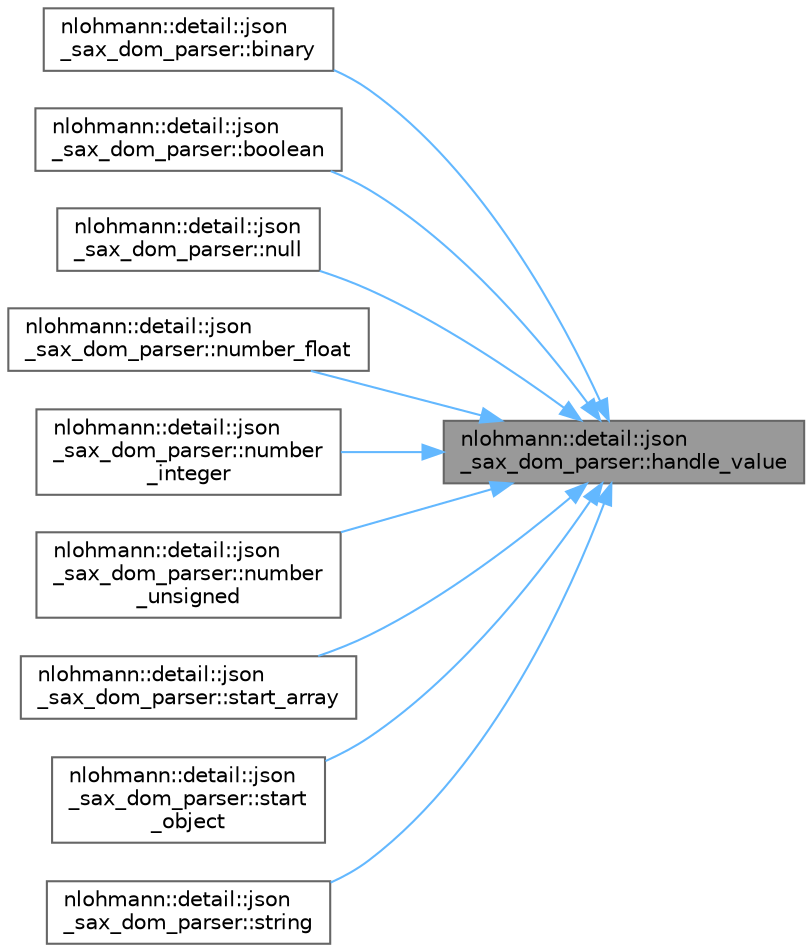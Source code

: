 digraph "nlohmann::detail::json_sax_dom_parser::handle_value"
{
 // LATEX_PDF_SIZE
  bgcolor="transparent";
  edge [fontname=Helvetica,fontsize=10,labelfontname=Helvetica,labelfontsize=10];
  node [fontname=Helvetica,fontsize=10,shape=box,height=0.2,width=0.4];
  rankdir="RL";
  Node1 [label="nlohmann::detail::json\l_sax_dom_parser::handle_value",height=0.2,width=0.4,color="gray40", fillcolor="grey60", style="filled", fontcolor="black",tooltip=" "];
  Node1 -> Node2 [dir="back",color="steelblue1",style="solid"];
  Node2 [label="nlohmann::detail::json\l_sax_dom_parser::binary",height=0.2,width=0.4,color="grey40", fillcolor="white", style="filled",URL="$a01967.html#acc05c450d515f0f95c37401bf23c8db3",tooltip=" "];
  Node1 -> Node3 [dir="back",color="steelblue1",style="solid"];
  Node3 [label="nlohmann::detail::json\l_sax_dom_parser::boolean",height=0.2,width=0.4,color="grey40", fillcolor="white", style="filled",URL="$a01967.html#a476c4634b93546a1a555725e551c2b33",tooltip=" "];
  Node1 -> Node4 [dir="back",color="steelblue1",style="solid"];
  Node4 [label="nlohmann::detail::json\l_sax_dom_parser::null",height=0.2,width=0.4,color="grey40", fillcolor="white", style="filled",URL="$a01967.html#abb06babaa861f123d8d0cb443b887d8a",tooltip=" "];
  Node1 -> Node5 [dir="back",color="steelblue1",style="solid"];
  Node5 [label="nlohmann::detail::json\l_sax_dom_parser::number_float",height=0.2,width=0.4,color="grey40", fillcolor="white", style="filled",URL="$a01967.html#aef4652c0e81d6c052acb5d36afe09499",tooltip=" "];
  Node1 -> Node6 [dir="back",color="steelblue1",style="solid"];
  Node6 [label="nlohmann::detail::json\l_sax_dom_parser::number\l_integer",height=0.2,width=0.4,color="grey40", fillcolor="white", style="filled",URL="$a01967.html#aff77f861ba336df48c9786a993941397",tooltip=" "];
  Node1 -> Node7 [dir="back",color="steelblue1",style="solid"];
  Node7 [label="nlohmann::detail::json\l_sax_dom_parser::number\l_unsigned",height=0.2,width=0.4,color="grey40", fillcolor="white", style="filled",URL="$a01967.html#a2b4ff5146ed46993527e4a67d99c1355",tooltip=" "];
  Node1 -> Node8 [dir="back",color="steelblue1",style="solid"];
  Node8 [label="nlohmann::detail::json\l_sax_dom_parser::start_array",height=0.2,width=0.4,color="grey40", fillcolor="white", style="filled",URL="$a01967.html#a056b895d011efaf48ea096c024aca0d4",tooltip=" "];
  Node1 -> Node9 [dir="back",color="steelblue1",style="solid"];
  Node9 [label="nlohmann::detail::json\l_sax_dom_parser::start\l_object",height=0.2,width=0.4,color="grey40", fillcolor="white", style="filled",URL="$a01967.html#a9929b4cc92d471c49bd0a92802629f90",tooltip=" "];
  Node1 -> Node10 [dir="back",color="steelblue1",style="solid"];
  Node10 [label="nlohmann::detail::json\l_sax_dom_parser::string",height=0.2,width=0.4,color="grey40", fillcolor="white", style="filled",URL="$a01967.html#a851d965082d20a726138f5d0330dc7d8",tooltip=" "];
}
